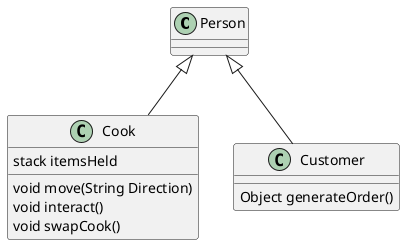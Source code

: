 @startuml 
class Person{

}
class Cook{
    stack itemsHeld
    void move(String Direction)
    void interact()
    void swapCook()
}
class Customer{
    Object generateOrder()
}
Person <|-- Cook
Person <|-- Customer
@enduml